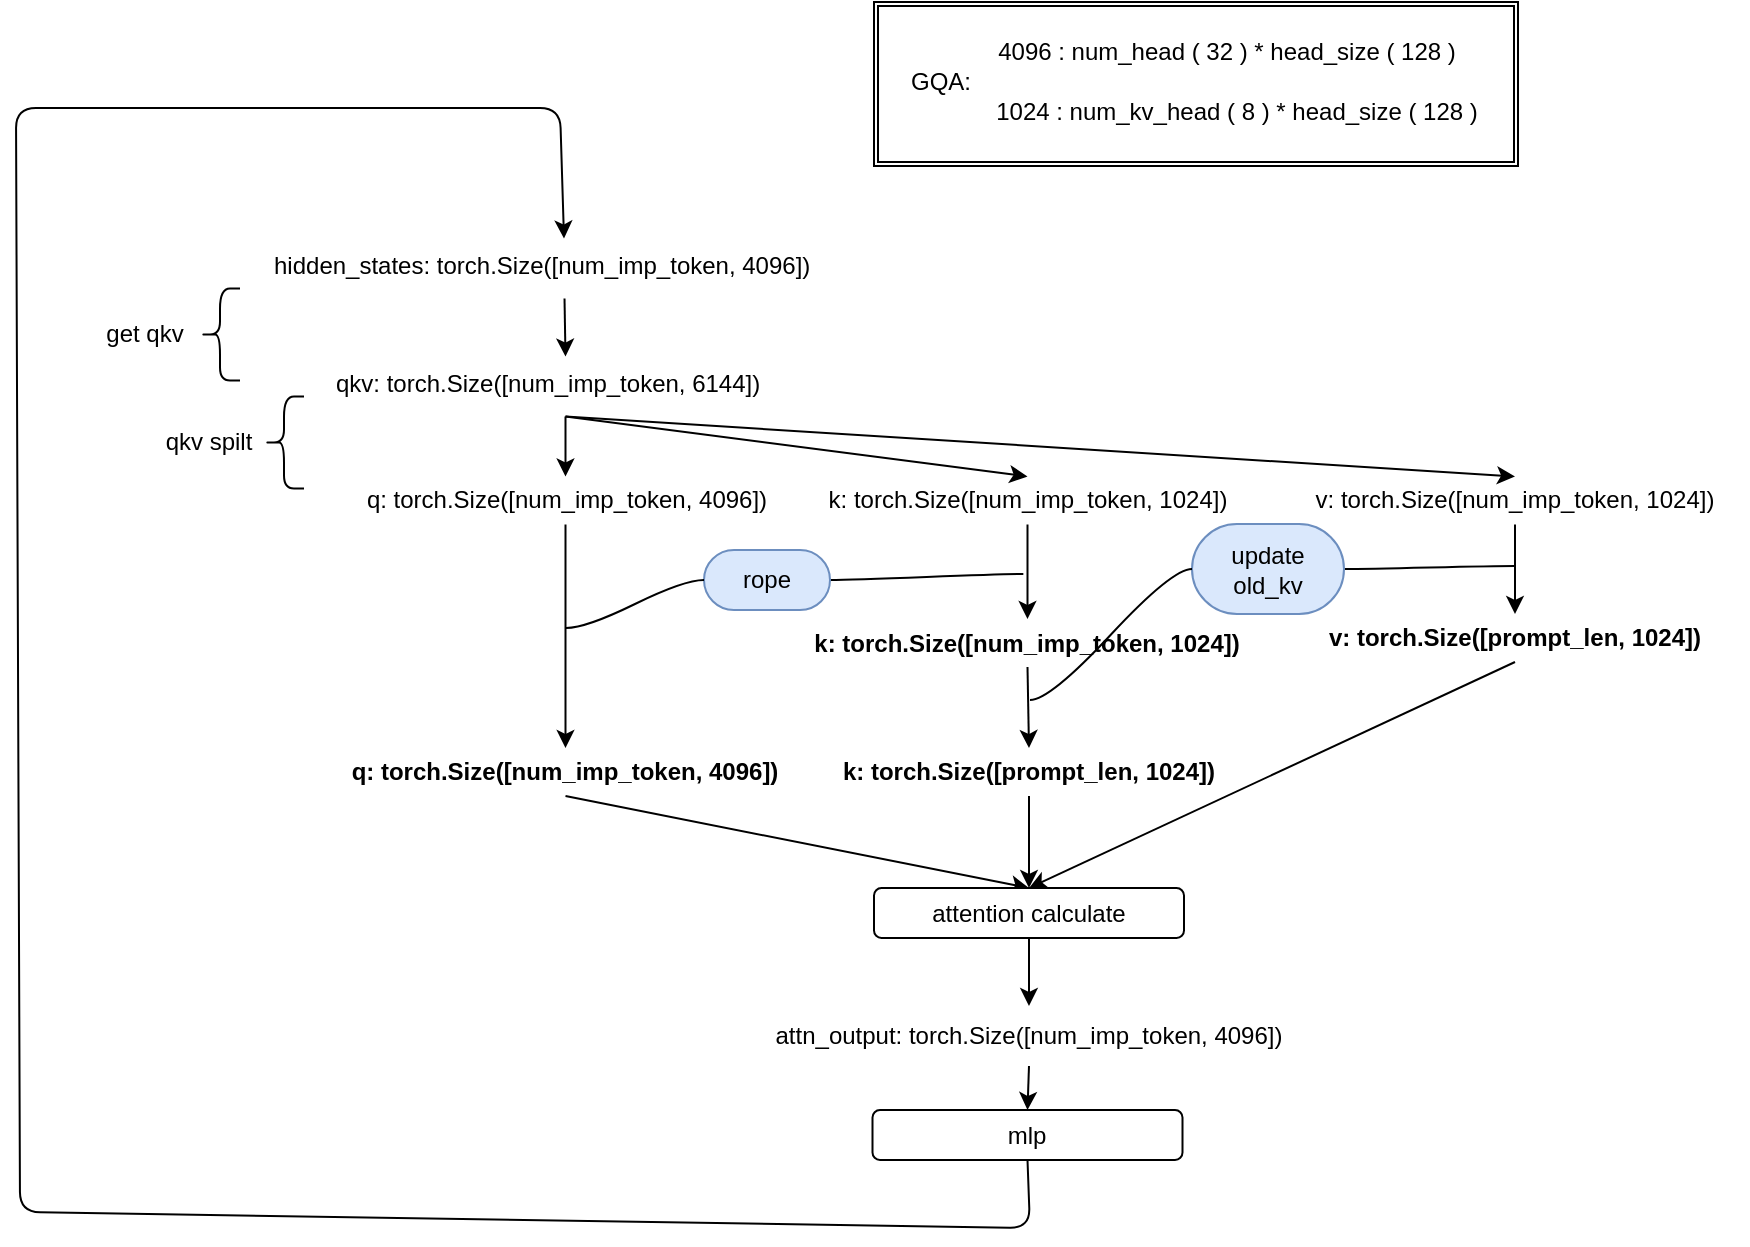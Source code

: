 <mxfile>
    <diagram id="ZGTI720Jdrd9kXOFQsc5" name="第 1 页">
        <mxGraphModel dx="-1496" dy="1847" grid="1" gridSize="10" guides="1" tooltips="1" connect="1" arrows="1" fold="1" page="1" pageScale="1" pageWidth="827" pageHeight="1169" math="0" shadow="0">
            <root>
                <mxCell id="0"/>
                <mxCell id="1" parent="0"/>
                <mxCell id="2" style="edgeStyle=none;html=1;exitX=0.5;exitY=1;exitDx=0;exitDy=0;entryX=0.5;entryY=0;entryDx=0;entryDy=0;" edge="1" parent="1" source="5" target="9">
                    <mxGeometry relative="1" as="geometry">
                        <mxPoint x="3412" y="-411.75" as="targetPoint"/>
                    </mxGeometry>
                </mxCell>
                <mxCell id="3" style="edgeStyle=none;html=1;exitX=0.5;exitY=1;exitDx=0;exitDy=0;entryX=0.5;entryY=0;entryDx=0;entryDy=0;" edge="1" parent="1" source="5" target="11">
                    <mxGeometry relative="1" as="geometry"/>
                </mxCell>
                <mxCell id="4" style="edgeStyle=none;html=1;exitX=0.5;exitY=1;exitDx=0;exitDy=0;entryX=0.5;entryY=0;entryDx=0;entryDy=0;" edge="1" parent="1" source="5" target="14">
                    <mxGeometry relative="1" as="geometry"/>
                </mxCell>
                <mxCell id="5" value="qkv: torch.Size([num_imp_token, 6144])" style="text;whiteSpace=wrap;" vertex="1" parent="1">
                    <mxGeometry x="3317.5" y="-462.75" width="234.5" height="30" as="geometry"/>
                </mxCell>
                <mxCell id="6" style="edgeStyle=none;html=1;entryX=0.5;entryY=0;entryDx=0;entryDy=0;" edge="1" parent="1" source="7" target="5">
                    <mxGeometry relative="1" as="geometry"/>
                </mxCell>
                <mxCell id="7" value="hidden_states: torch.Size([num_imp_token, 4096])" style="text;whiteSpace=wrap;" vertex="1" parent="1">
                    <mxGeometry x="3287" y="-521.75" width="294" height="30" as="geometry"/>
                </mxCell>
                <mxCell id="8" style="edgeStyle=none;html=1;entryX=0.5;entryY=0;entryDx=0;entryDy=0;" edge="1" parent="1" source="9" target="16">
                    <mxGeometry relative="1" as="geometry">
                        <mxPoint x="3412.5" y="-361.75" as="targetPoint"/>
                    </mxGeometry>
                </mxCell>
                <mxCell id="9" value="q: torch.Size([num_imp_token, 4096])" style="text;whiteSpace=wrap;align=center;verticalAlign=middle;" vertex="1" parent="1">
                    <mxGeometry x="3319.5" y="-402.75" width="230.5" height="24" as="geometry"/>
                </mxCell>
                <mxCell id="10" style="edgeStyle=none;html=1;entryX=0.5;entryY=0;entryDx=0;entryDy=0;" edge="1" parent="1" source="11" target="34">
                    <mxGeometry relative="1" as="geometry">
                        <mxPoint x="3668" y="-348" as="targetPoint"/>
                    </mxGeometry>
                </mxCell>
                <mxCell id="11" value="k: torch.Size([num_imp_token, 1024])" style="text;whiteSpace=wrap;align=center;verticalAlign=middle;" vertex="1" parent="1">
                    <mxGeometry x="3550" y="-402.75" width="231.5" height="24" as="geometry"/>
                </mxCell>
                <mxCell id="12" style="edgeStyle=none;html=1;exitX=0.5;exitY=1;exitDx=0;exitDy=0;entryX=0.5;entryY=0;entryDx=0;entryDy=0;" edge="1" parent="1" source="35" target="20">
                    <mxGeometry relative="1" as="geometry"/>
                </mxCell>
                <mxCell id="13" style="edgeStyle=none;html=1;exitX=0.5;exitY=1;exitDx=0;exitDy=0;entryX=0.5;entryY=0;entryDx=0;entryDy=0;" edge="1" parent="1" source="14" target="35">
                    <mxGeometry relative="1" as="geometry"/>
                </mxCell>
                <mxCell id="14" value="v: torch.Size([num_imp_token, 1024])" style="text;whiteSpace=wrap;align=center;verticalAlign=middle;" vertex="1" parent="1">
                    <mxGeometry x="3793" y="-402.75" width="233" height="24" as="geometry"/>
                </mxCell>
                <mxCell id="15" style="edgeStyle=none;html=1;exitX=0.5;exitY=1;exitDx=0;exitDy=0;entryX=0.5;entryY=0;entryDx=0;entryDy=0;" edge="1" parent="1" source="16" target="20">
                    <mxGeometry relative="1" as="geometry"/>
                </mxCell>
                <mxCell id="16" value="q: torch.Size([num_imp_token, 4096])" style="text;whiteSpace=wrap;align=center;verticalAlign=middle;fontStyle=1" vertex="1" parent="1">
                    <mxGeometry x="3322.03" y="-267" width="225.44" height="24" as="geometry"/>
                </mxCell>
                <mxCell id="17" style="edgeStyle=none;html=1;exitX=0.5;exitY=1;exitDx=0;exitDy=0;entryX=0.5;entryY=0;entryDx=0;entryDy=0;" edge="1" parent="1" source="18" target="20">
                    <mxGeometry relative="1" as="geometry">
                        <mxPoint x="3596.802" y="-311.75" as="targetPoint"/>
                    </mxGeometry>
                </mxCell>
                <mxCell id="18" value="k: torch.Size([prompt_len, 1024])" style="text;whiteSpace=wrap;align=center;verticalAlign=middle;fontStyle=1" vertex="1" parent="1">
                    <mxGeometry x="3554" y="-267" width="225" height="24" as="geometry"/>
                </mxCell>
                <mxCell id="19" style="edgeStyle=none;html=1;exitX=0.5;exitY=1;exitDx=0;exitDy=0;entryX=0.5;entryY=0;entryDx=0;entryDy=0;" edge="1" parent="1" source="20" target="22">
                    <mxGeometry relative="1" as="geometry"/>
                </mxCell>
                <mxCell id="20" value="attention calculate" style="rounded=1;whiteSpace=wrap;html=1;" vertex="1" parent="1">
                    <mxGeometry x="3589" y="-197" width="155" height="25" as="geometry"/>
                </mxCell>
                <mxCell id="21" style="edgeStyle=none;html=1;exitX=0.5;exitY=1;exitDx=0;exitDy=0;entryX=0.5;entryY=0;entryDx=0;entryDy=0;" edge="1" parent="1" source="22" target="32">
                    <mxGeometry relative="1" as="geometry"/>
                </mxCell>
                <mxCell id="22" value="attn_output: torch.Size([num_imp_token, 4096])" style="text;whiteSpace=wrap;align=center;verticalAlign=middle;" vertex="1" parent="1">
                    <mxGeometry x="3523.84" y="-138" width="285.31" height="30" as="geometry"/>
                </mxCell>
                <mxCell id="23" value="" style="shape=curlyBracket;whiteSpace=wrap;html=1;rounded=1;labelPosition=left;verticalLabelPosition=middle;align=right;verticalAlign=middle;" vertex="1" parent="1">
                    <mxGeometry x="3252" y="-496.75" width="20" height="46" as="geometry"/>
                </mxCell>
                <mxCell id="24" value="get qkv" style="text;html=1;align=center;verticalAlign=middle;resizable=0;points=[];autosize=1;strokeColor=none;fillColor=none;" vertex="1" parent="1">
                    <mxGeometry x="3195" y="-486.75" width="57" height="26" as="geometry"/>
                </mxCell>
                <mxCell id="25" value="" style="shape=curlyBracket;whiteSpace=wrap;html=1;rounded=1;labelPosition=left;verticalLabelPosition=middle;align=right;verticalAlign=middle;" vertex="1" parent="1">
                    <mxGeometry x="3284" y="-442.75" width="20" height="46" as="geometry"/>
                </mxCell>
                <mxCell id="26" value="qkv spilt" style="text;html=1;align=center;verticalAlign=middle;resizable=0;points=[];autosize=1;strokeColor=none;fillColor=none;" vertex="1" parent="1">
                    <mxGeometry x="3225" y="-432.75" width="61" height="26" as="geometry"/>
                </mxCell>
                <mxCell id="27" value="" style="shape=ext;double=1;rounded=0;whiteSpace=wrap;html=1;" vertex="1" parent="1">
                    <mxGeometry x="3589" y="-640" width="322" height="82" as="geometry"/>
                </mxCell>
                <mxCell id="28" value="4096 : num_head ( 32 )&amp;nbsp;* head_size ( 128 )" style="text;html=1;align=center;verticalAlign=middle;resizable=0;points=[];autosize=1;strokeColor=none;fillColor=none;" vertex="1" parent="1">
                    <mxGeometry x="3640" y="-630" width="250" height="30" as="geometry"/>
                </mxCell>
                <mxCell id="29" value="1024 : num_kv_head ( 8 )&amp;nbsp;* head_size ( 128 )" style="text;html=1;align=center;verticalAlign=middle;resizable=0;points=[];autosize=1;strokeColor=none;fillColor=none;" vertex="1" parent="1">
                    <mxGeometry x="3640" y="-600" width="260" height="30" as="geometry"/>
                </mxCell>
                <mxCell id="30" value="GQA:" style="text;html=1;align=center;verticalAlign=middle;resizable=0;points=[];autosize=1;strokeColor=none;fillColor=none;" vertex="1" parent="1">
                    <mxGeometry x="3597" y="-615" width="50" height="30" as="geometry"/>
                </mxCell>
                <mxCell id="31" style="edgeStyle=none;html=1;exitX=0.5;exitY=1;exitDx=0;exitDy=0;entryX=0.5;entryY=0;entryDx=0;entryDy=0;" edge="1" parent="1" source="32" target="7">
                    <mxGeometry relative="1" as="geometry">
                        <mxPoint x="3425" y="-545" as="targetPoint"/>
                        <Array as="points">
                            <mxPoint x="3667" y="-27"/>
                            <mxPoint x="3162" y="-35"/>
                            <mxPoint x="3160" y="-587"/>
                            <mxPoint x="3432" y="-587"/>
                        </Array>
                    </mxGeometry>
                </mxCell>
                <mxCell id="32" value="mlp" style="rounded=1;whiteSpace=wrap;html=1;" vertex="1" parent="1">
                    <mxGeometry x="3588.25" y="-86" width="155" height="25" as="geometry"/>
                </mxCell>
                <mxCell id="33" style="edgeStyle=none;html=1;exitX=0.5;exitY=1;exitDx=0;exitDy=0;entryX=0.5;entryY=0;entryDx=0;entryDy=0;" edge="1" parent="1" source="34" target="18">
                    <mxGeometry relative="1" as="geometry"/>
                </mxCell>
                <mxCell id="34" value="k: torch.Size([num_imp_token, 1024])" style="text;whiteSpace=wrap;align=center;verticalAlign=middle;fontStyle=1" vertex="1" parent="1">
                    <mxGeometry x="3553.25" y="-331.5" width="225" height="24" as="geometry"/>
                </mxCell>
                <mxCell id="35" value="v: torch.Size([prompt_len, 1024])" style="text;whiteSpace=wrap;align=center;verticalAlign=middle;fontStyle=1" vertex="1" parent="1">
                    <mxGeometry x="3793" y="-334" width="233" height="24" as="geometry"/>
                </mxCell>
                <mxCell id="36" style="edgeStyle=entityRelationEdgeStyle;html=1;startArrow=none;endArrow=none;segment=10;curved=1;sourcePerimeterSpacing=0;targetPerimeterSpacing=0;" edge="1" parent="1" source="37">
                    <mxGeometry relative="1" as="geometry">
                        <mxPoint x="3663.667" y="-354" as="targetPoint"/>
                    </mxGeometry>
                </mxCell>
                <mxCell id="37" value="rope" style="whiteSpace=wrap;html=1;rounded=1;arcSize=50;align=center;verticalAlign=middle;strokeWidth=1;autosize=1;spacing=4;treeFolding=1;treeMoving=1;newEdgeStyle={&quot;edgeStyle&quot;:&quot;entityRelationEdgeStyle&quot;,&quot;startArrow&quot;:&quot;none&quot;,&quot;endArrow&quot;:&quot;none&quot;,&quot;segment&quot;:10,&quot;curved&quot;:1,&quot;sourcePerimeterSpacing&quot;:0,&quot;targetPerimeterSpacing&quot;:0};fillColor=#dae8fc;strokeColor=#6c8ebf;" vertex="1" parent="1">
                    <mxGeometry x="3504" y="-366" width="63" height="30" as="geometry"/>
                </mxCell>
                <mxCell id="38" value="" style="edgeStyle=entityRelationEdgeStyle;startArrow=none;endArrow=none;segment=10;curved=1;sourcePerimeterSpacing=0;targetPerimeterSpacing=0;" edge="1" parent="1" target="37">
                    <mxGeometry relative="1" as="geometry">
                        <mxPoint x="3435" y="-327" as="sourcePoint"/>
                    </mxGeometry>
                </mxCell>
                <mxCell id="39" style="edgeStyle=entityRelationEdgeStyle;html=1;startArrow=none;endArrow=none;segment=10;curved=1;sourcePerimeterSpacing=0;targetPerimeterSpacing=0;exitX=1;exitY=0.5;exitDx=0;exitDy=0;" edge="1" parent="1" source="40">
                    <mxGeometry relative="1" as="geometry">
                        <mxPoint x="3909.5" y="-358" as="targetPoint"/>
                    </mxGeometry>
                </mxCell>
                <mxCell id="40" value="update&lt;div&gt;old_kv&lt;/div&gt;" style="whiteSpace=wrap;html=1;rounded=1;arcSize=50;align=center;verticalAlign=middle;strokeWidth=1;autosize=1;spacing=4;treeFolding=1;treeMoving=1;newEdgeStyle={&quot;edgeStyle&quot;:&quot;entityRelationEdgeStyle&quot;,&quot;startArrow&quot;:&quot;none&quot;,&quot;endArrow&quot;:&quot;none&quot;,&quot;segment&quot;:10,&quot;curved&quot;:1,&quot;sourcePerimeterSpacing&quot;:0,&quot;targetPerimeterSpacing&quot;:0};fillColor=#dae8fc;strokeColor=#6c8ebf;" vertex="1" parent="1">
                    <mxGeometry x="3748" y="-379" width="76" height="45" as="geometry"/>
                </mxCell>
                <mxCell id="41" value="" style="edgeStyle=entityRelationEdgeStyle;startArrow=none;endArrow=none;segment=10;curved=1;sourcePerimeterSpacing=0;targetPerimeterSpacing=0;" edge="1" parent="1" target="40">
                    <mxGeometry relative="1" as="geometry">
                        <mxPoint x="3667" y="-291" as="sourcePoint"/>
                        <Array as="points">
                            <mxPoint x="3732" y="-372.75"/>
                        </Array>
                    </mxGeometry>
                </mxCell>
            </root>
        </mxGraphModel>
    </diagram>
</mxfile>